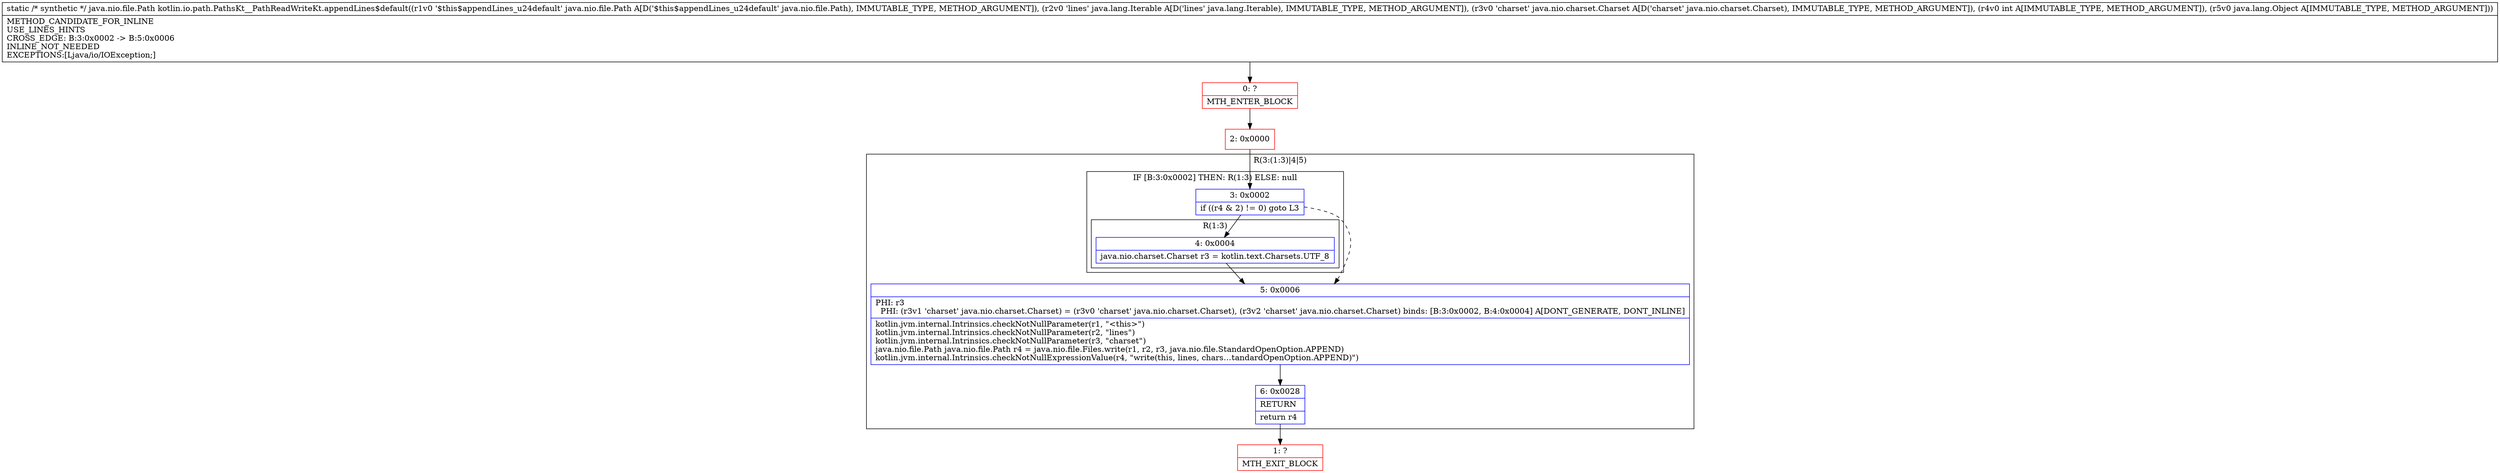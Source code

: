 digraph "CFG forkotlin.io.path.PathsKt__PathReadWriteKt.appendLines$default(Ljava\/nio\/file\/Path;Ljava\/lang\/Iterable;Ljava\/nio\/charset\/Charset;ILjava\/lang\/Object;)Ljava\/nio\/file\/Path;" {
subgraph cluster_Region_2086841473 {
label = "R(3:(1:3)|4|5)";
node [shape=record,color=blue];
subgraph cluster_IfRegion_881418368 {
label = "IF [B:3:0x0002] THEN: R(1:3) ELSE: null";
node [shape=record,color=blue];
Node_3 [shape=record,label="{3\:\ 0x0002|if ((r4 & 2) != 0) goto L3\l}"];
subgraph cluster_Region_640425849 {
label = "R(1:3)";
node [shape=record,color=blue];
Node_4 [shape=record,label="{4\:\ 0x0004|java.nio.charset.Charset r3 = kotlin.text.Charsets.UTF_8\l}"];
}
}
Node_5 [shape=record,label="{5\:\ 0x0006|PHI: r3 \l  PHI: (r3v1 'charset' java.nio.charset.Charset) = (r3v0 'charset' java.nio.charset.Charset), (r3v2 'charset' java.nio.charset.Charset) binds: [B:3:0x0002, B:4:0x0004] A[DONT_GENERATE, DONT_INLINE]\l|kotlin.jvm.internal.Intrinsics.checkNotNullParameter(r1, \"\<this\>\")\lkotlin.jvm.internal.Intrinsics.checkNotNullParameter(r2, \"lines\")\lkotlin.jvm.internal.Intrinsics.checkNotNullParameter(r3, \"charset\")\ljava.nio.file.Path java.nio.file.Path r4 = java.nio.file.Files.write(r1, r2, r3, java.nio.file.StandardOpenOption.APPEND)\lkotlin.jvm.internal.Intrinsics.checkNotNullExpressionValue(r4, \"write(this, lines, chars…tandardOpenOption.APPEND)\")\l}"];
Node_6 [shape=record,label="{6\:\ 0x0028|RETURN\l|return r4\l}"];
}
Node_0 [shape=record,color=red,label="{0\:\ ?|MTH_ENTER_BLOCK\l}"];
Node_2 [shape=record,color=red,label="{2\:\ 0x0000}"];
Node_1 [shape=record,color=red,label="{1\:\ ?|MTH_EXIT_BLOCK\l}"];
MethodNode[shape=record,label="{static \/* synthetic *\/ java.nio.file.Path kotlin.io.path.PathsKt__PathReadWriteKt.appendLines$default((r1v0 '$this$appendLines_u24default' java.nio.file.Path A[D('$this$appendLines_u24default' java.nio.file.Path), IMMUTABLE_TYPE, METHOD_ARGUMENT]), (r2v0 'lines' java.lang.Iterable A[D('lines' java.lang.Iterable), IMMUTABLE_TYPE, METHOD_ARGUMENT]), (r3v0 'charset' java.nio.charset.Charset A[D('charset' java.nio.charset.Charset), IMMUTABLE_TYPE, METHOD_ARGUMENT]), (r4v0 int A[IMMUTABLE_TYPE, METHOD_ARGUMENT]), (r5v0 java.lang.Object A[IMMUTABLE_TYPE, METHOD_ARGUMENT]))  | METHOD_CANDIDATE_FOR_INLINE\lUSE_LINES_HINTS\lCROSS_EDGE: B:3:0x0002 \-\> B:5:0x0006\lINLINE_NOT_NEEDED\lEXCEPTIONS:[Ljava\/io\/IOException;]\l}"];
MethodNode -> Node_0;Node_3 -> Node_4;
Node_3 -> Node_5[style=dashed];
Node_4 -> Node_5;
Node_5 -> Node_6;
Node_6 -> Node_1;
Node_0 -> Node_2;
Node_2 -> Node_3;
}

